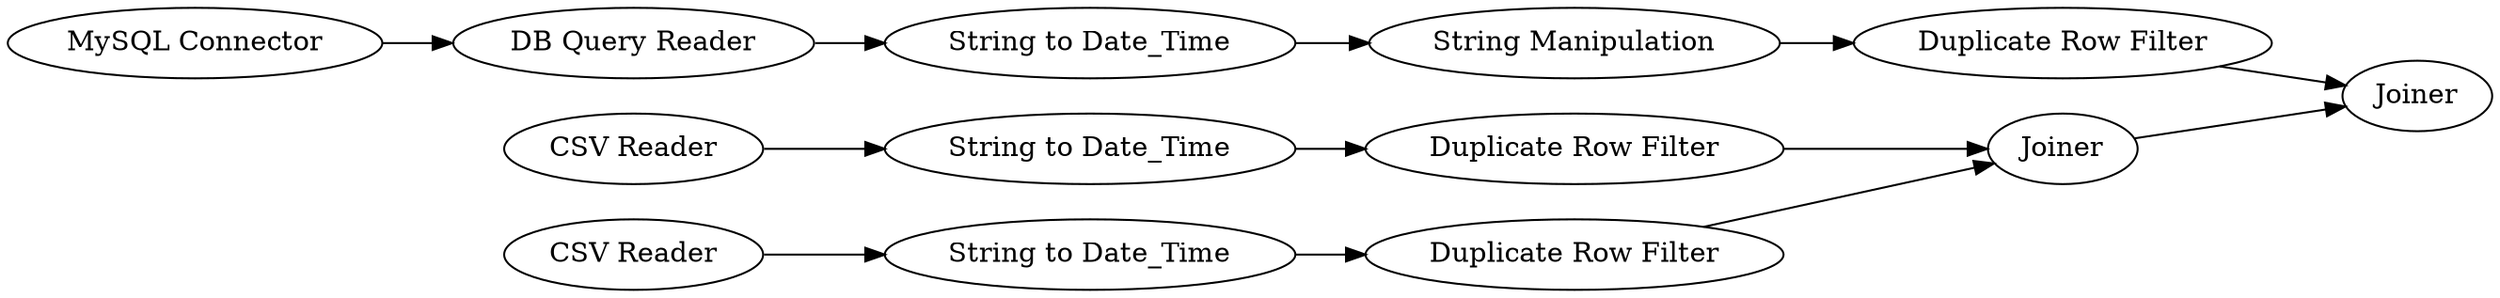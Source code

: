 digraph {
	14 -> 16
	16 -> 17
	5 -> 4
	10 -> 14
	4 -> 8
	7 -> 11
	8 -> 9
	13 -> 16
	15 -> 17
	6 -> 10
	9 -> 15
	11 -> 13
	5 [label="MySQL Connector"]
	16 [label=Joiner]
	13 [label="Duplicate Row Filter"]
	7 [label="CSV Reader"]
	9 [label="String Manipulation"]
	11 [label="String to Date_Time"]
	4 [label="DB Query Reader"]
	6 [label="CSV Reader"]
	8 [label="String to Date_Time"]
	15 [label="Duplicate Row Filter"]
	14 [label="Duplicate Row Filter"]
	17 [label=Joiner]
	10 [label="String to Date_Time"]
	rankdir=LR
}
